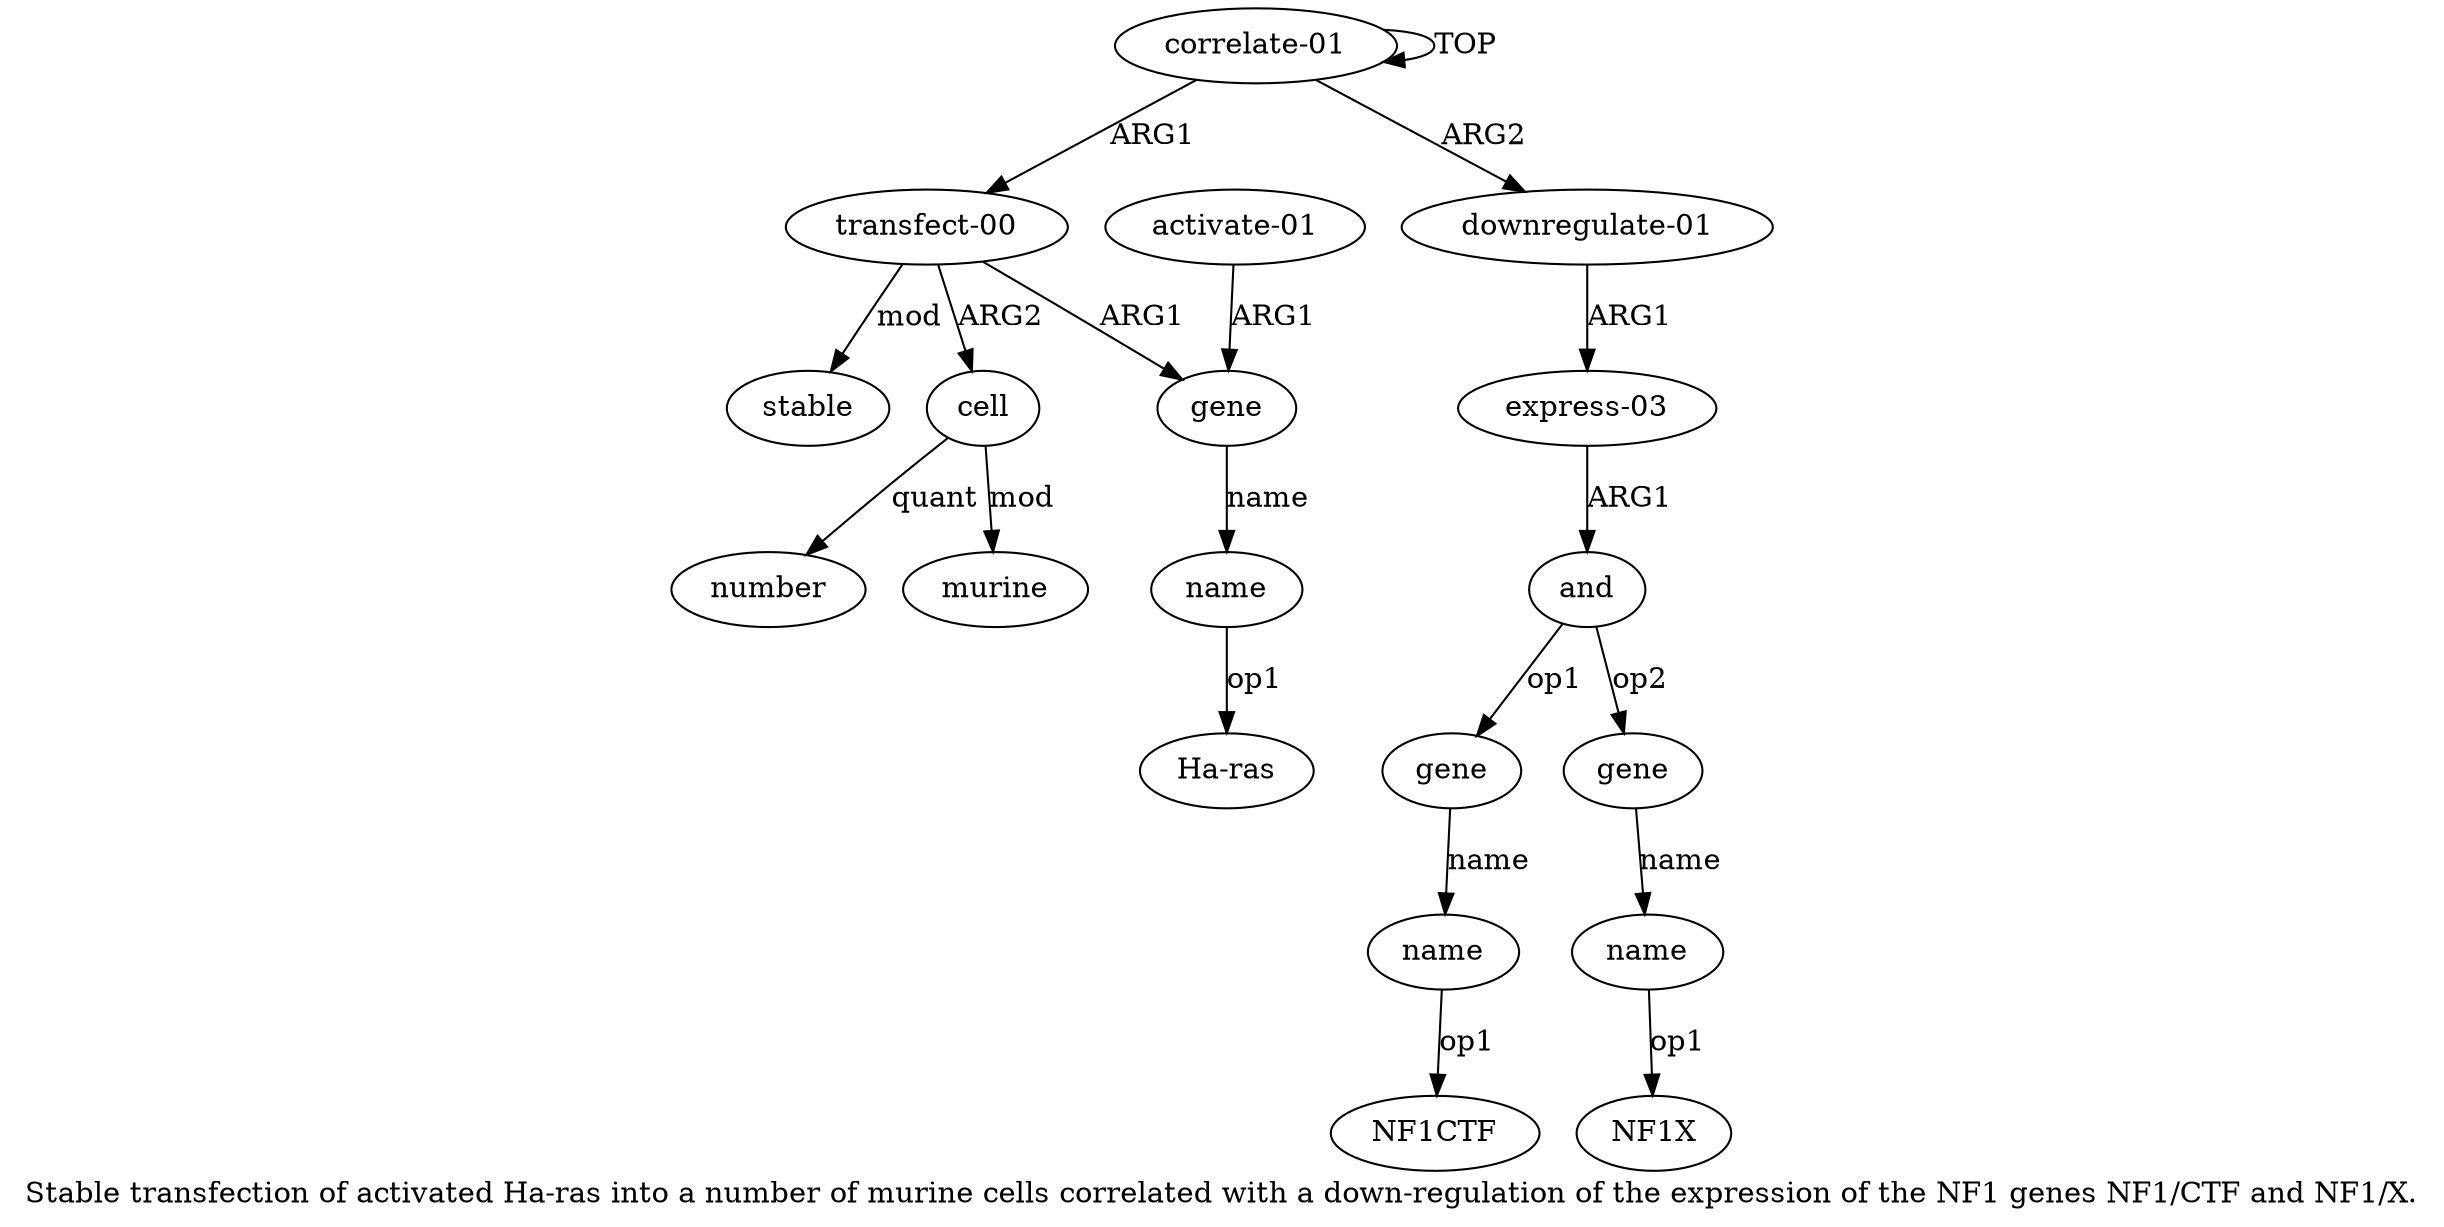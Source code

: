 digraph  {
	graph [label="Stable transfection of activated Ha-ras into a number of murine cells correlated with a down-regulation of the expression of the \
NF1 genes NF1/CTF and NF1/X."];
	node [label="\N"];
	a15	 [color=black,
		gold_ind=15,
		gold_label=name,
		label=name,
		test_ind=15,
		test_label=name];
	"a15 NF1X"	 [color=black,
		gold_ind=-1,
		gold_label=NF1X,
		label=NF1X,
		test_ind=-1,
		test_label=NF1X];
	a15 -> "a15 NF1X" [key=0,
	color=black,
	gold_label=op1,
	label=op1,
	test_label=op1];
a14 [color=black,
	gold_ind=14,
	gold_label=gene,
	label=gene,
	test_ind=14,
	test_label=gene];
a14 -> a15 [key=0,
color=black,
gold_label=name,
label=name,
test_label=name];
a11 [color=black,
gold_ind=11,
gold_label=and,
label=and,
test_ind=11,
test_label=and];
a11 -> a14 [key=0,
color=black,
gold_label=op2,
label=op2,
test_label=op2];
a12 [color=black,
gold_ind=12,
gold_label=gene,
label=gene,
test_ind=12,
test_label=gene];
a11 -> a12 [key=0,
color=black,
gold_label=op1,
label=op1,
test_label=op1];
a10 [color=black,
gold_ind=10,
gold_label="express-03",
label="express-03",
test_ind=10,
test_label="express-03"];
a10 -> a11 [key=0,
color=black,
gold_label=ARG1,
label=ARG1,
test_label=ARG1];
a13 [color=black,
gold_ind=13,
gold_label=name,
label=name,
test_ind=13,
test_label=name];
"a13 NF1CTF" [color=black,
gold_ind=-1,
gold_label=NF1CTF,
label=NF1CTF,
test_ind=-1,
test_label=NF1CTF];
a13 -> "a13 NF1CTF" [key=0,
color=black,
gold_label=op1,
label=op1,
test_label=op1];
a12 -> a13 [key=0,
color=black,
gold_label=name,
label=name,
test_label=name];
"a3 Ha-ras" [color=black,
gold_ind=-1,
gold_label="Ha-ras",
label="Ha-ras",
test_ind=-1,
test_label="Ha-ras"];
a1 [color=black,
gold_ind=1,
gold_label="transfect-00",
label="transfect-00",
test_ind=1,
test_label="transfect-00"];
a2 [color=black,
gold_ind=2,
gold_label=gene,
label=gene,
test_ind=2,
test_label=gene];
a1 -> a2 [key=0,
color=black,
gold_label=ARG1,
label=ARG1,
test_label=ARG1];
a5 [color=black,
gold_ind=5,
gold_label=cell,
label=cell,
test_ind=5,
test_label=cell];
a1 -> a5 [key=0,
color=black,
gold_label=ARG2,
label=ARG2,
test_label=ARG2];
a8 [color=black,
gold_ind=8,
gold_label=stable,
label=stable,
test_ind=8,
test_label=stable];
a1 -> a8 [key=0,
color=black,
gold_label=mod,
label=mod,
test_label=mod];
a0 [color=black,
gold_ind=0,
gold_label="correlate-01",
label="correlate-01",
test_ind=0,
test_label="correlate-01"];
a0 -> a1 [key=0,
color=black,
gold_label=ARG1,
label=ARG1,
test_label=ARG1];
a0 -> a0 [key=0,
color=black,
gold_label=TOP,
label=TOP,
test_label=TOP];
a9 [color=black,
gold_ind=9,
gold_label="downregulate-01",
label="downregulate-01",
test_ind=9,
test_label="downregulate-01"];
a0 -> a9 [key=0,
color=black,
gold_label=ARG2,
label=ARG2,
test_label=ARG2];
a3 [color=black,
gold_ind=3,
gold_label=name,
label=name,
test_ind=3,
test_label=name];
a3 -> "a3 Ha-ras" [key=0,
color=black,
gold_label=op1,
label=op1,
test_label=op1];
a2 -> a3 [key=0,
color=black,
gold_label=name,
label=name,
test_label=name];
a7 [color=black,
gold_ind=7,
gold_label=murine,
label=murine,
test_ind=7,
test_label=murine];
a5 -> a7 [key=0,
color=black,
gold_label=mod,
label=mod,
test_label=mod];
a6 [color=black,
gold_ind=6,
gold_label=number,
label=number,
test_ind=6,
test_label=number];
a5 -> a6 [key=0,
color=black,
gold_label=quant,
label=quant,
test_label=quant];
a4 [color=black,
gold_ind=4,
gold_label="activate-01",
label="activate-01",
test_ind=4,
test_label="activate-01"];
a4 -> a2 [key=0,
color=black,
gold_label=ARG1,
label=ARG1,
test_label=ARG1];
a9 -> a10 [key=0,
color=black,
gold_label=ARG1,
label=ARG1,
test_label=ARG1];
}
